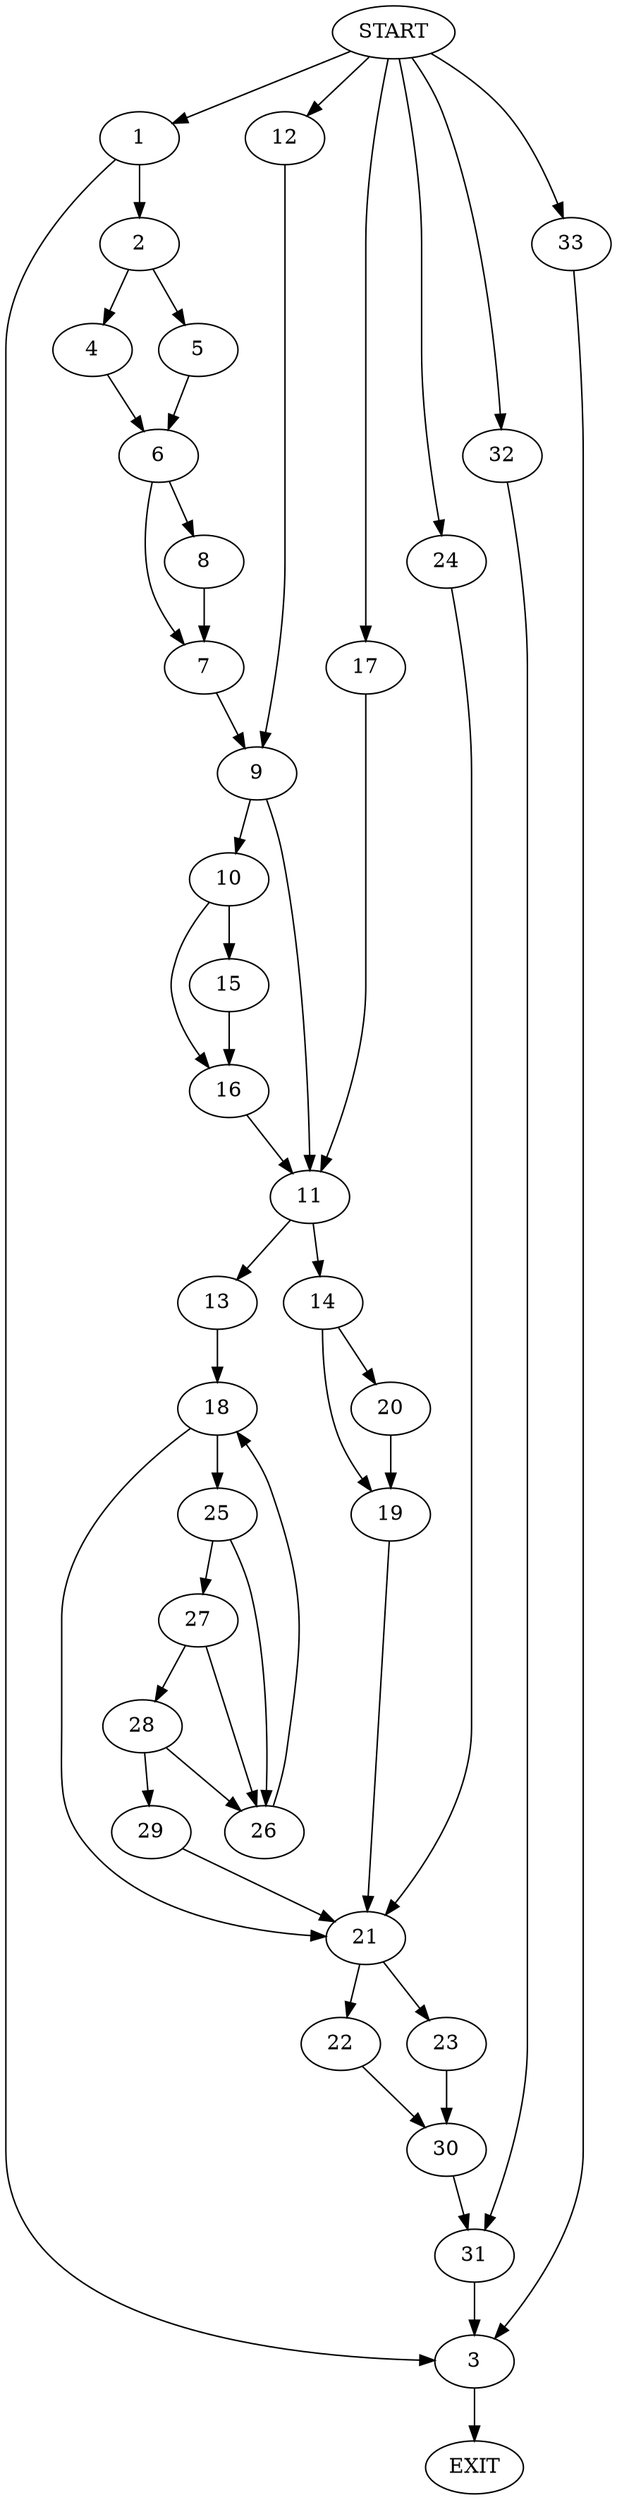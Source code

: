 digraph {
0 [label="START"]
34 [label="EXIT"]
0 -> 1
1 -> 2
1 -> 3
3 -> 34
2 -> 4
2 -> 5
5 -> 6
4 -> 6
6 -> 7
6 -> 8
8 -> 7
7 -> 9
9 -> 10
9 -> 11
0 -> 12
12 -> 9
11 -> 13
11 -> 14
10 -> 15
10 -> 16
15 -> 16
16 -> 11
0 -> 17
17 -> 11
13 -> 18
14 -> 19
14 -> 20
19 -> 21
20 -> 19
21 -> 22
21 -> 23
0 -> 24
24 -> 21
18 -> 21
18 -> 25
25 -> 26
25 -> 27
27 -> 26
27 -> 28
26 -> 18
28 -> 26
28 -> 29
29 -> 21
23 -> 30
22 -> 30
30 -> 31
31 -> 3
0 -> 32
32 -> 31
0 -> 33
33 -> 3
}
